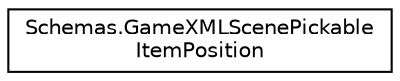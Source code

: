 digraph "Graphical Class Hierarchy"
{
  edge [fontname="Helvetica",fontsize="10",labelfontname="Helvetica",labelfontsize="10"];
  node [fontname="Helvetica",fontsize="10",shape=record];
  rankdir="LR";
  Node1 [label="Schemas.GameXMLScenePickable\lItemPosition",height=0.2,width=0.4,color="black", fillcolor="white", style="filled",URL="$class_schemas_1_1_game_x_m_l_scene_pickable_item_position.html"];
}
